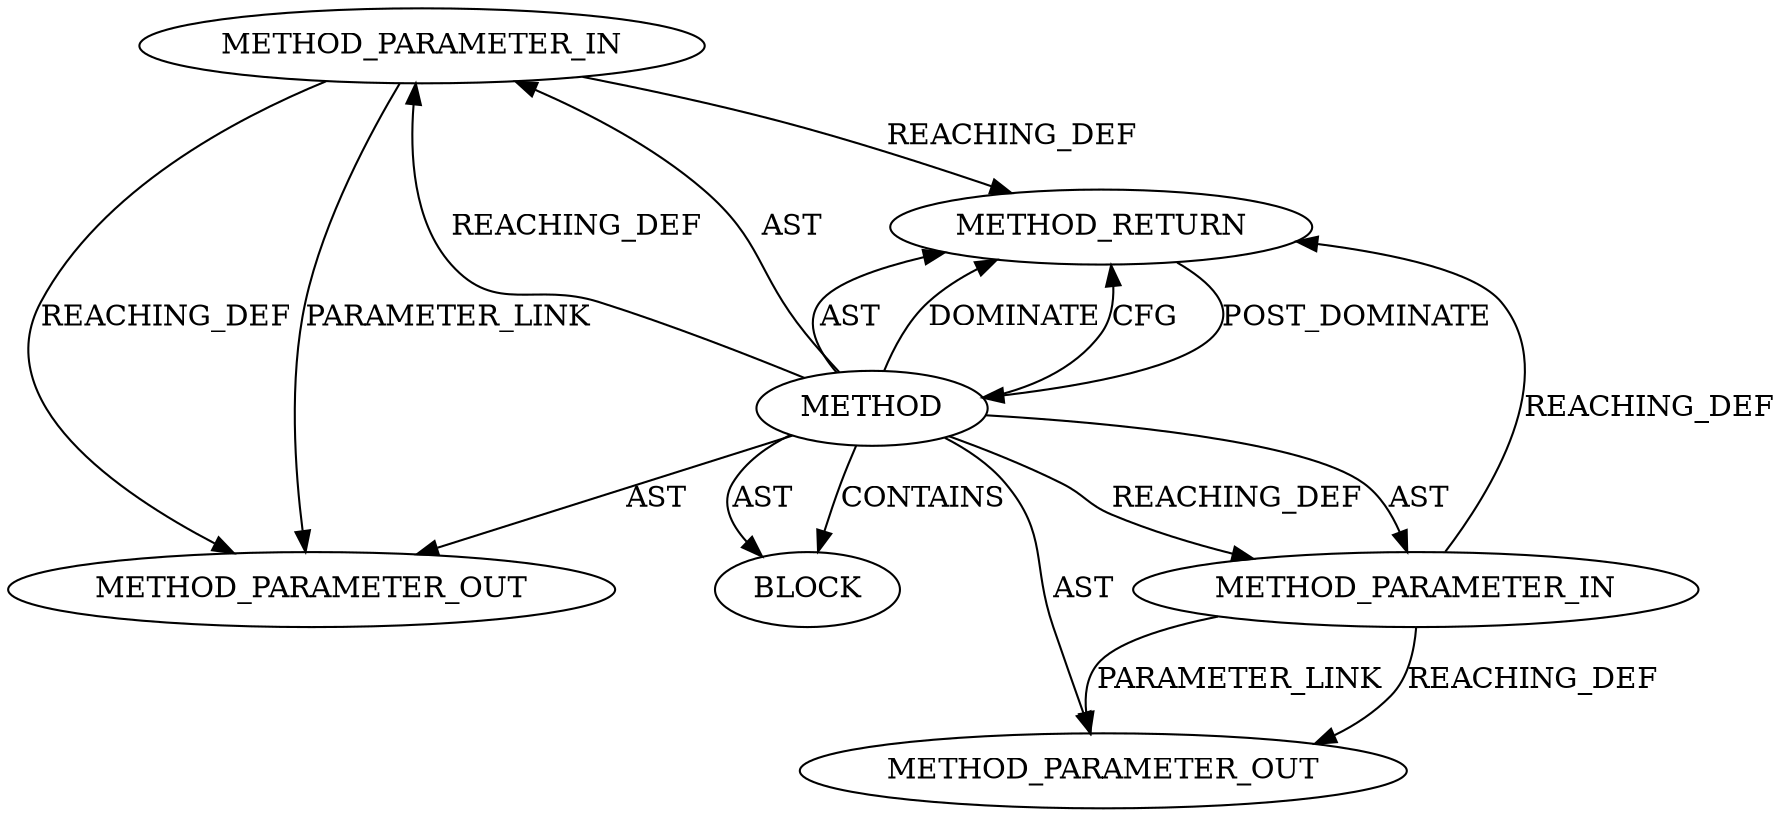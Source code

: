 digraph {
  13033 [label=METHOD_PARAMETER_IN ORDER=1 CODE="p1" IS_VARIADIC=false TYPE_FULL_NAME="ANY" EVALUATION_STRATEGY="BY_VALUE" INDEX=1 NAME="p1"]
  13677 [label=METHOD_PARAMETER_OUT ORDER=1 CODE="p1" IS_VARIADIC=false TYPE_FULL_NAME="ANY" EVALUATION_STRATEGY="BY_VALUE" INDEX=1 NAME="p1"]
  13034 [label=METHOD_PARAMETER_IN ORDER=2 CODE="p2" IS_VARIADIC=false TYPE_FULL_NAME="ANY" EVALUATION_STRATEGY="BY_VALUE" INDEX=2 NAME="p2"]
  13032 [label=METHOD AST_PARENT_TYPE="NAMESPACE_BLOCK" AST_PARENT_FULL_NAME="<global>" ORDER=0 CODE="<empty>" FULL_NAME="tcp_sock_set_cork" IS_EXTERNAL=true FILENAME="<empty>" SIGNATURE="" NAME="tcp_sock_set_cork"]
  13035 [label=BLOCK ORDER=1 ARGUMENT_INDEX=1 CODE="<empty>" TYPE_FULL_NAME="ANY"]
  13678 [label=METHOD_PARAMETER_OUT ORDER=2 CODE="p2" IS_VARIADIC=false TYPE_FULL_NAME="ANY" EVALUATION_STRATEGY="BY_VALUE" INDEX=2 NAME="p2"]
  13036 [label=METHOD_RETURN ORDER=2 CODE="RET" TYPE_FULL_NAME="ANY" EVALUATION_STRATEGY="BY_VALUE"]
  13032 -> 13678 [label=AST ]
  13034 -> 13678 [label=REACHING_DEF VARIABLE="p2"]
  13034 -> 13036 [label=REACHING_DEF VARIABLE="p2"]
  13032 -> 13036 [label=AST ]
  13036 -> 13032 [label=POST_DOMINATE ]
  13032 -> 13033 [label=REACHING_DEF VARIABLE=""]
  13032 -> 13035 [label=AST ]
  13033 -> 13677 [label=PARAMETER_LINK ]
  13032 -> 13034 [label=REACHING_DEF VARIABLE=""]
  13033 -> 13677 [label=REACHING_DEF VARIABLE="p1"]
  13032 -> 13036 [label=DOMINATE ]
  13032 -> 13035 [label=CONTAINS ]
  13034 -> 13678 [label=PARAMETER_LINK ]
  13033 -> 13036 [label=REACHING_DEF VARIABLE="p1"]
  13032 -> 13034 [label=AST ]
  13032 -> 13036 [label=CFG ]
  13032 -> 13677 [label=AST ]
  13032 -> 13033 [label=AST ]
}
